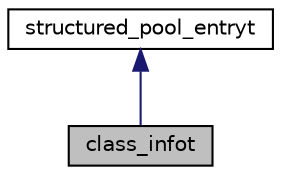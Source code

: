 digraph "class_infot"
{
 // LATEX_PDF_SIZE
  bgcolor="transparent";
  edge [fontname="Helvetica",fontsize="10",labelfontname="Helvetica",labelfontsize="10"];
  node [fontname="Helvetica",fontsize="10",shape=record];
  Node1 [label="class_infot",height=0.2,width=0.4,color="black", fillcolor="grey75", style="filled", fontcolor="black",tooltip="Corresponds to the CONSTANT_Class_info Structure Described in Java 8 specification 4...."];
  Node2 -> Node1 [dir="back",color="midnightblue",fontsize="10",style="solid",fontname="Helvetica"];
  Node2 [label="structured_pool_entryt",height=0.2,width=0.4,color="black",URL="$classstructured__pool__entryt.html",tooltip=" "];
}
